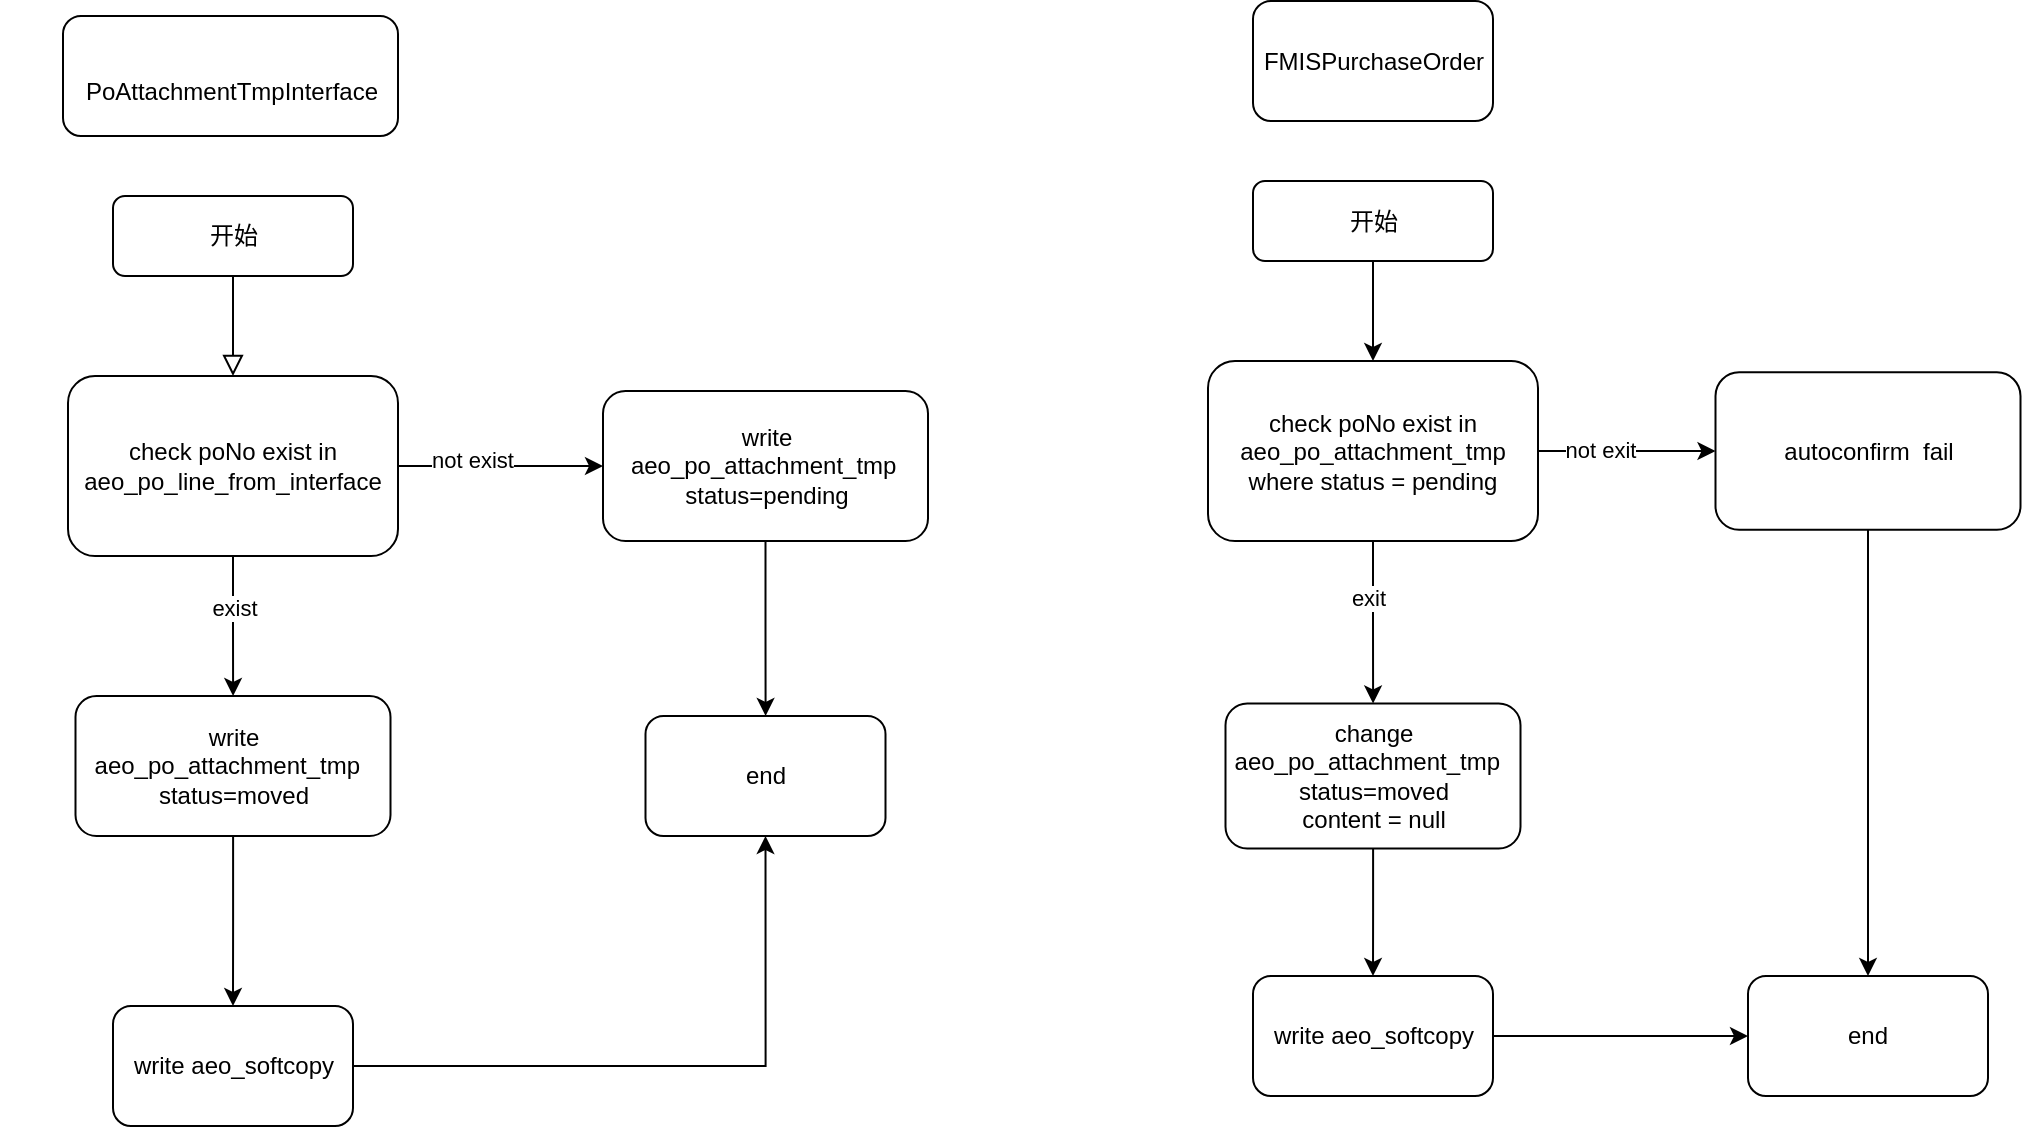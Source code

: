 <mxfile version="20.4.2" type="github">
  <diagram id="C5RBs43oDa-KdzZeNtuy" name="Page-1">
    <mxGraphModel dx="1422" dy="780" grid="1" gridSize="10" guides="1" tooltips="1" connect="1" arrows="1" fold="1" page="1" pageScale="1" pageWidth="1169" pageHeight="1654" math="0" shadow="0">
      <root>
        <mxCell id="WIyWlLk6GJQsqaUBKTNV-0" />
        <mxCell id="WIyWlLk6GJQsqaUBKTNV-1" parent="WIyWlLk6GJQsqaUBKTNV-0" />
        <mxCell id="WIyWlLk6GJQsqaUBKTNV-2" value="" style="rounded=0;html=1;jettySize=auto;orthogonalLoop=1;fontSize=11;endArrow=block;endFill=0;endSize=8;strokeWidth=1;shadow=0;labelBackgroundColor=none;edgeStyle=orthogonalEdgeStyle;entryX=0.5;entryY=0;entryDx=0;entryDy=0;" parent="WIyWlLk6GJQsqaUBKTNV-1" source="WIyWlLk6GJQsqaUBKTNV-3" target="1JKir1P_wYwHQOhN6Hkd-3" edge="1">
          <mxGeometry relative="1" as="geometry">
            <mxPoint x="142.5" y="220" as="targetPoint" />
          </mxGeometry>
        </mxCell>
        <mxCell id="WIyWlLk6GJQsqaUBKTNV-3" value="开始" style="rounded=1;whiteSpace=wrap;html=1;fontSize=12;glass=0;strokeWidth=1;shadow=0;" parent="WIyWlLk6GJQsqaUBKTNV-1" vertex="1">
          <mxGeometry x="82.5" y="130" width="120" height="40" as="geometry" />
        </mxCell>
        <mxCell id="1JKir1P_wYwHQOhN6Hkd-0" value="&lt;br&gt;&lt;table width=&quot;230&quot; cellspacing=&quot;0&quot; cellpadding=&quot;0&quot; border=&quot;0&quot;&gt;&lt;tbody&gt;&lt;tr height=&quot;20&quot;&gt;&lt;td style=&quot;height:15.0pt;width:173pt&quot; class=&quot;xl66&quot; width=&quot;230&quot; height=&quot;20&quot;&gt;PoAttachmentTmpInterface&lt;/td&gt;&lt;/tr&gt;&lt;/tbody&gt;&lt;/table&gt;" style="rounded=1;whiteSpace=wrap;html=1;" vertex="1" parent="WIyWlLk6GJQsqaUBKTNV-1">
          <mxGeometry x="57.5" y="40" width="167.5" height="60" as="geometry" />
        </mxCell>
        <mxCell id="1JKir1P_wYwHQOhN6Hkd-6" value="" style="edgeStyle=orthogonalEdgeStyle;rounded=0;orthogonalLoop=1;jettySize=auto;html=1;" edge="1" parent="WIyWlLk6GJQsqaUBKTNV-1" source="1JKir1P_wYwHQOhN6Hkd-3" target="1JKir1P_wYwHQOhN6Hkd-5">
          <mxGeometry relative="1" as="geometry" />
        </mxCell>
        <mxCell id="1JKir1P_wYwHQOhN6Hkd-14" value="exist" style="edgeLabel;html=1;align=center;verticalAlign=middle;resizable=0;points=[];" vertex="1" connectable="0" parent="1JKir1P_wYwHQOhN6Hkd-6">
          <mxGeometry x="-0.26" relative="1" as="geometry">
            <mxPoint as="offset" />
          </mxGeometry>
        </mxCell>
        <mxCell id="1JKir1P_wYwHQOhN6Hkd-12" value="" style="edgeStyle=orthogonalEdgeStyle;rounded=0;orthogonalLoop=1;jettySize=auto;html=1;" edge="1" parent="WIyWlLk6GJQsqaUBKTNV-1" source="1JKir1P_wYwHQOhN6Hkd-3" target="1JKir1P_wYwHQOhN6Hkd-11">
          <mxGeometry relative="1" as="geometry" />
        </mxCell>
        <mxCell id="1JKir1P_wYwHQOhN6Hkd-13" value="not exist" style="edgeLabel;html=1;align=center;verticalAlign=middle;resizable=0;points=[];" vertex="1" connectable="0" parent="1JKir1P_wYwHQOhN6Hkd-12">
          <mxGeometry x="-0.278" y="3" relative="1" as="geometry">
            <mxPoint as="offset" />
          </mxGeometry>
        </mxCell>
        <mxCell id="1JKir1P_wYwHQOhN6Hkd-3" value="check poNo exist in aeo_po_line_from_interface" style="rounded=1;whiteSpace=wrap;html=1;" vertex="1" parent="WIyWlLk6GJQsqaUBKTNV-1">
          <mxGeometry x="60" y="220" width="165" height="90" as="geometry" />
        </mxCell>
        <mxCell id="1JKir1P_wYwHQOhN6Hkd-16" value="" style="edgeStyle=orthogonalEdgeStyle;rounded=0;orthogonalLoop=1;jettySize=auto;html=1;" edge="1" parent="WIyWlLk6GJQsqaUBKTNV-1" source="1JKir1P_wYwHQOhN6Hkd-5" target="1JKir1P_wYwHQOhN6Hkd-15">
          <mxGeometry relative="1" as="geometry" />
        </mxCell>
        <mxCell id="1JKir1P_wYwHQOhN6Hkd-5" value="write aeo_po_attachment_tmp&amp;nbsp;&amp;nbsp; status=moved" style="whiteSpace=wrap;html=1;rounded=1;" vertex="1" parent="WIyWlLk6GJQsqaUBKTNV-1">
          <mxGeometry x="63.75" y="380" width="157.5" height="70" as="geometry" />
        </mxCell>
        <mxCell id="1JKir1P_wYwHQOhN6Hkd-18" value="" style="edgeStyle=orthogonalEdgeStyle;rounded=0;orthogonalLoop=1;jettySize=auto;html=1;" edge="1" parent="WIyWlLk6GJQsqaUBKTNV-1" source="1JKir1P_wYwHQOhN6Hkd-11" target="1JKir1P_wYwHQOhN6Hkd-17">
          <mxGeometry relative="1" as="geometry" />
        </mxCell>
        <mxCell id="1JKir1P_wYwHQOhN6Hkd-11" value="write aeo_po_attachment_tmp&amp;nbsp; status=pending" style="rounded=1;whiteSpace=wrap;html=1;" vertex="1" parent="WIyWlLk6GJQsqaUBKTNV-1">
          <mxGeometry x="327.5" y="227.5" width="162.5" height="75" as="geometry" />
        </mxCell>
        <mxCell id="1JKir1P_wYwHQOhN6Hkd-19" style="edgeStyle=orthogonalEdgeStyle;rounded=0;orthogonalLoop=1;jettySize=auto;html=1;entryX=0.5;entryY=1;entryDx=0;entryDy=0;" edge="1" parent="WIyWlLk6GJQsqaUBKTNV-1" source="1JKir1P_wYwHQOhN6Hkd-15" target="1JKir1P_wYwHQOhN6Hkd-17">
          <mxGeometry relative="1" as="geometry" />
        </mxCell>
        <mxCell id="1JKir1P_wYwHQOhN6Hkd-15" value="write aeo_softcopy" style="rounded=1;whiteSpace=wrap;html=1;" vertex="1" parent="WIyWlLk6GJQsqaUBKTNV-1">
          <mxGeometry x="82.5" y="535" width="120" height="60" as="geometry" />
        </mxCell>
        <mxCell id="1JKir1P_wYwHQOhN6Hkd-17" value="end" style="rounded=1;whiteSpace=wrap;html=1;" vertex="1" parent="WIyWlLk6GJQsqaUBKTNV-1">
          <mxGeometry x="348.75" y="390" width="120" height="60" as="geometry" />
        </mxCell>
        <mxCell id="1JKir1P_wYwHQOhN6Hkd-23" value="" style="edgeStyle=orthogonalEdgeStyle;rounded=0;orthogonalLoop=1;jettySize=auto;html=1;entryX=0.5;entryY=0;entryDx=0;entryDy=0;" edge="1" parent="WIyWlLk6GJQsqaUBKTNV-1" source="1JKir1P_wYwHQOhN6Hkd-20" target="1JKir1P_wYwHQOhN6Hkd-24">
          <mxGeometry relative="1" as="geometry">
            <mxPoint x="712.5" y="212.5" as="targetPoint" />
          </mxGeometry>
        </mxCell>
        <mxCell id="1JKir1P_wYwHQOhN6Hkd-20" value="开始" style="rounded=1;whiteSpace=wrap;html=1;fontSize=12;glass=0;strokeWidth=1;shadow=0;" vertex="1" parent="WIyWlLk6GJQsqaUBKTNV-1">
          <mxGeometry x="652.5" y="122.5" width="120" height="40" as="geometry" />
        </mxCell>
        <mxCell id="1JKir1P_wYwHQOhN6Hkd-21" value="FMISPurchaseOrder" style="rounded=1;whiteSpace=wrap;html=1;" vertex="1" parent="WIyWlLk6GJQsqaUBKTNV-1">
          <mxGeometry x="652.5" y="32.5" width="120" height="60" as="geometry" />
        </mxCell>
        <mxCell id="1JKir1P_wYwHQOhN6Hkd-26" value="" style="edgeStyle=orthogonalEdgeStyle;rounded=0;orthogonalLoop=1;jettySize=auto;html=1;" edge="1" parent="WIyWlLk6GJQsqaUBKTNV-1" source="1JKir1P_wYwHQOhN6Hkd-24" target="1JKir1P_wYwHQOhN6Hkd-25">
          <mxGeometry relative="1" as="geometry" />
        </mxCell>
        <mxCell id="1JKir1P_wYwHQOhN6Hkd-27" value="not exit" style="edgeLabel;html=1;align=center;verticalAlign=middle;resizable=0;points=[];" vertex="1" connectable="0" parent="1JKir1P_wYwHQOhN6Hkd-26">
          <mxGeometry x="-0.317" y="2" relative="1" as="geometry">
            <mxPoint y="1" as="offset" />
          </mxGeometry>
        </mxCell>
        <mxCell id="1JKir1P_wYwHQOhN6Hkd-29" value="" style="edgeStyle=orthogonalEdgeStyle;rounded=0;orthogonalLoop=1;jettySize=auto;html=1;" edge="1" parent="WIyWlLk6GJQsqaUBKTNV-1" source="1JKir1P_wYwHQOhN6Hkd-24" target="1JKir1P_wYwHQOhN6Hkd-28">
          <mxGeometry relative="1" as="geometry" />
        </mxCell>
        <mxCell id="1JKir1P_wYwHQOhN6Hkd-30" value="exit" style="edgeLabel;html=1;align=center;verticalAlign=middle;resizable=0;points=[];" vertex="1" connectable="0" parent="1JKir1P_wYwHQOhN6Hkd-29">
          <mxGeometry x="-0.294" y="-2" relative="1" as="geometry">
            <mxPoint x="-1" as="offset" />
          </mxGeometry>
        </mxCell>
        <mxCell id="1JKir1P_wYwHQOhN6Hkd-24" value="&lt;div&gt;check poNo exist in aeo_po_attachment_tmp&lt;/div&gt;&lt;div&gt;where status = pending&lt;br&gt;&lt;/div&gt;" style="rounded=1;whiteSpace=wrap;html=1;" vertex="1" parent="WIyWlLk6GJQsqaUBKTNV-1">
          <mxGeometry x="630" y="212.5" width="165" height="90" as="geometry" />
        </mxCell>
        <mxCell id="1JKir1P_wYwHQOhN6Hkd-38" style="edgeStyle=orthogonalEdgeStyle;rounded=0;orthogonalLoop=1;jettySize=auto;html=1;exitX=0.5;exitY=1;exitDx=0;exitDy=0;entryX=0.5;entryY=0;entryDx=0;entryDy=0;" edge="1" parent="WIyWlLk6GJQsqaUBKTNV-1" source="1JKir1P_wYwHQOhN6Hkd-25" target="1JKir1P_wYwHQOhN6Hkd-35">
          <mxGeometry relative="1" as="geometry" />
        </mxCell>
        <mxCell id="1JKir1P_wYwHQOhN6Hkd-25" value="autoconfirm&amp;nbsp; fail" style="whiteSpace=wrap;html=1;rounded=1;" vertex="1" parent="WIyWlLk6GJQsqaUBKTNV-1">
          <mxGeometry x="883.75" y="218.13" width="152.5" height="78.75" as="geometry" />
        </mxCell>
        <mxCell id="1JKir1P_wYwHQOhN6Hkd-32" value="" style="edgeStyle=orthogonalEdgeStyle;rounded=0;orthogonalLoop=1;jettySize=auto;html=1;" edge="1" parent="WIyWlLk6GJQsqaUBKTNV-1" source="1JKir1P_wYwHQOhN6Hkd-28" target="1JKir1P_wYwHQOhN6Hkd-31">
          <mxGeometry relative="1" as="geometry" />
        </mxCell>
        <mxCell id="1JKir1P_wYwHQOhN6Hkd-28" value="&lt;div&gt;change aeo_po_attachment_tmp&amp;nbsp;&amp;nbsp; status=moved&lt;/div&gt;&lt;div&gt;content = null&lt;br&gt;&lt;/div&gt;" style="whiteSpace=wrap;html=1;rounded=1;" vertex="1" parent="WIyWlLk6GJQsqaUBKTNV-1">
          <mxGeometry x="638.75" y="383.75" width="147.5" height="72.5" as="geometry" />
        </mxCell>
        <mxCell id="1JKir1P_wYwHQOhN6Hkd-37" style="edgeStyle=orthogonalEdgeStyle;rounded=0;orthogonalLoop=1;jettySize=auto;html=1;exitX=1;exitY=0.5;exitDx=0;exitDy=0;entryX=0;entryY=0.5;entryDx=0;entryDy=0;" edge="1" parent="WIyWlLk6GJQsqaUBKTNV-1" source="1JKir1P_wYwHQOhN6Hkd-31" target="1JKir1P_wYwHQOhN6Hkd-35">
          <mxGeometry relative="1" as="geometry" />
        </mxCell>
        <mxCell id="1JKir1P_wYwHQOhN6Hkd-31" value="write aeo_softcopy" style="rounded=1;whiteSpace=wrap;html=1;" vertex="1" parent="WIyWlLk6GJQsqaUBKTNV-1">
          <mxGeometry x="652.5" y="520" width="120" height="60" as="geometry" />
        </mxCell>
        <mxCell id="1JKir1P_wYwHQOhN6Hkd-35" value="end" style="rounded=1;whiteSpace=wrap;html=1;" vertex="1" parent="WIyWlLk6GJQsqaUBKTNV-1">
          <mxGeometry x="900" y="520" width="120" height="60" as="geometry" />
        </mxCell>
      </root>
    </mxGraphModel>
  </diagram>
</mxfile>
